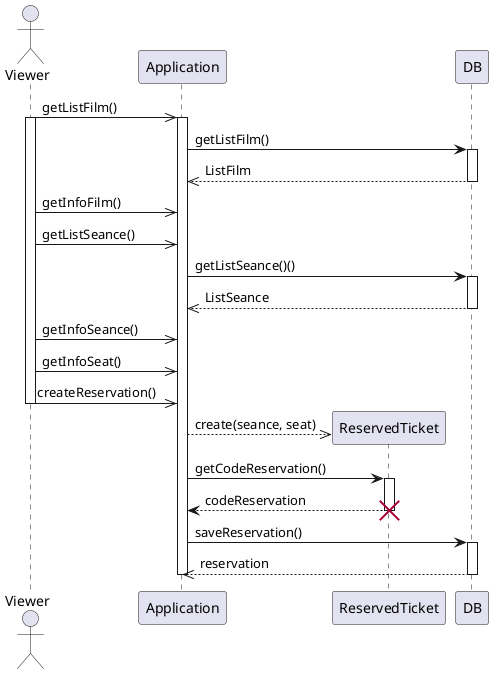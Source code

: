 @startuml

actor Viewer

Viewer ->> Application : getListFilm()
activate Viewer
activate Application
Application -> DB : getListFilm()
activate DB
Application <<-- DB : ListFilm
deactivate DB
Viewer ->> Application : getInfoFilm()
Viewer ->> Application : getListSeance()
Application -> DB : getListSeance()()
activate DB
Application <<-- DB : ListSeance
deactivate DB
Viewer ->> Application : getInfoSeance()
Viewer ->> Application : getInfoSeat()
Viewer ->> Application : createReservation()
deactivate Viewer


create ReservedTicket
Application -->> ReservedTicket : create(seance, seat)
Application -> ReservedTicket : getCodeReservation()
activate ReservedTicket
Application <-- ReservedTicket : codeReservation
deactivate ReservedTicket
destroy ReservedTicket



database DB

Application -> DB : saveReservation()
activate DB
Application <<-- DB : reservation
deactivate DB

deactivate Application

@enduml
